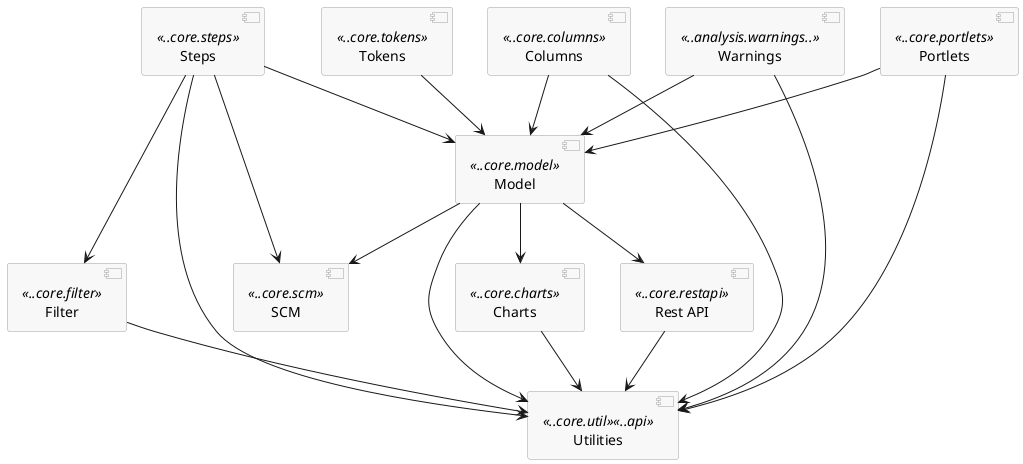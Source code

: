 @startuml

skinparam componentStyle uml2
skinparam component {
  BorderColor #a0a0a0
  BackgroundColor #f8f8f8
}

[Warnings] <<..analysis.warnings..>>
[Steps] <<..core.steps>>

[Model] <<..core.model>>

[Charts] <<..core.charts>>
[Filter] <<..core.filter>>
[Portlets] <<..core.portlets>>
[Columns] <<..core.columns>>
[Rest API] <<..core.restapi>>
[SCM] <<..core.scm>>
[Tokens] <<..core.tokens>>
[Utilities] <<..core.util>> <<..api>>

[Warnings] --> [Utilities]
[Warnings] --> [Model]

[Steps] --> [Utilities]
[Steps] --> [Model]
[Steps] --> [SCM]
[Steps] ---> [Filter]

[Tokens] --> [Model]
[Portlets] --> [Model]
[Portlets] --> [Utilities]
[Columns] --> [Model]
[Columns] --> [Utilities]

[Model] --> [Utilities]
[Model] --> [Charts]
[Model] --> [SCM]
[Model] --> [Rest API]

[Charts] --> [Utilities]
[Rest API] --> [Utilities]
[Filter] --> [Utilities]



@enduml